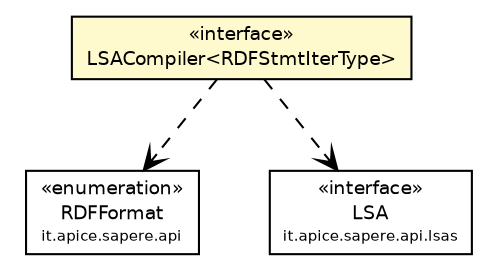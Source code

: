 #!/usr/local/bin/dot
#
# Class diagram 
# Generated by UmlGraph version 4.4 (http://www.spinellis.gr/sw/umlgraph)
#

digraph G {
	edge [fontname="Helvetica",fontsize=10,labelfontname="Helvetica",labelfontsize=10];
	node [fontname="Helvetica",fontsize=10,shape=plaintext];
	// it.apice.sapere.api.RDFFormat
	c5636 [label=<<table border="0" cellborder="1" cellspacing="0" cellpadding="2" port="p" href="../../RDFFormat.html">
		<tr><td><table border="0" cellspacing="0" cellpadding="1">
			<tr><td> &laquo;enumeration&raquo; </td></tr>
			<tr><td> RDFFormat </td></tr>
			<tr><td><font point-size="7.0"> it.apice.sapere.api </font></td></tr>
		</table></td></tr>
		</table>>, fontname="Helvetica", fontcolor="black", fontsize=9.0];
	// it.apice.sapere.api.lsas.LSA
	c5679 [label=<<table border="0" cellborder="1" cellspacing="0" cellpadding="2" port="p" href="../../lsas/LSA.html">
		<tr><td><table border="0" cellspacing="0" cellpadding="1">
			<tr><td> &laquo;interface&raquo; </td></tr>
			<tr><td> LSA </td></tr>
			<tr><td><font point-size="7.0"> it.apice.sapere.api.lsas </font></td></tr>
		</table></td></tr>
		</table>>, fontname="Helvetica", fontcolor="black", fontsize=9.0];
	// it.apice.sapere.api.space.core.LSACompiler<RDFStmtIterType>
	c5693 [label=<<table border="0" cellborder="1" cellspacing="0" cellpadding="2" port="p" bgcolor="lemonChiffon" href="./LSACompiler.html">
		<tr><td><table border="0" cellspacing="0" cellpadding="1">
			<tr><td> &laquo;interface&raquo; </td></tr>
			<tr><td> LSACompiler&lt;RDFStmtIterType&gt; </td></tr>
		</table></td></tr>
		</table>>, fontname="Helvetica", fontcolor="black", fontsize=9.0];
	// it.apice.sapere.api.space.core.LSACompiler<RDFStmtIterType> DEPEND it.apice.sapere.api.RDFFormat
	c5693:p -> c5636:p [taillabel="", label="", headlabel="", fontname="Helvetica", fontcolor="black", fontsize=10.0, color="black", arrowhead=open, style=dashed];
	// it.apice.sapere.api.space.core.LSACompiler<RDFStmtIterType> DEPEND it.apice.sapere.api.lsas.LSA
	c5693:p -> c5679:p [taillabel="", label="", headlabel="", fontname="Helvetica", fontcolor="black", fontsize=10.0, color="black", arrowhead=open, style=dashed];
}

